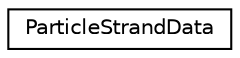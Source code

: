 digraph G
{
  edge [fontname="Helvetica",fontsize="10",labelfontname="Helvetica",labelfontsize="10"];
  node [fontname="Helvetica",fontsize="10",shape=record];
  rankdir=LR;
  Node1 [label="ParticleStrandData",height=0.2,width=0.4,color="black", fillcolor="white", style="filled",URL="$d7/dee/structParticleStrandData.html"];
}
